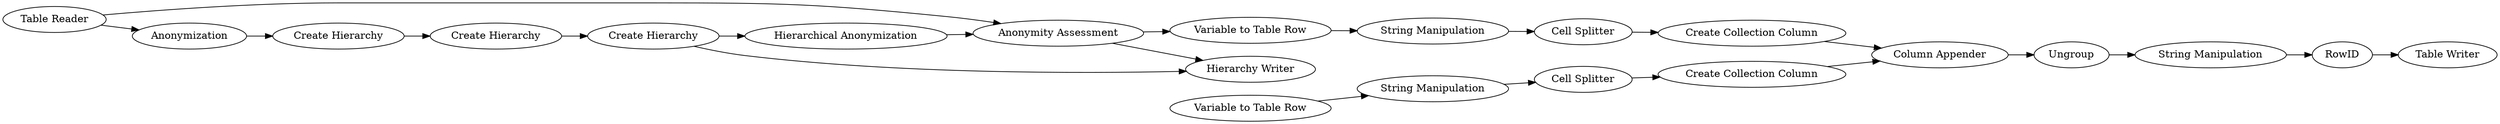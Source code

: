 digraph {
	"2248784537313074841_2451" [label="String Manipulation"]
	"2674019704618726555_2445" [label="Variable to Table Row"]
	"-6828529120281074811_484" [label="Create Hierarchy"]
	"-6828529120281074811_2530" [label="Hierarchical Anonymization"]
	"-6828529120281074811_2529" [label="Create Hierarchy"]
	"2248784537313074841_2449" [label="Cell Splitter"]
	"2674019704618726555_2446" [label=Ungroup]
	"-6828529120281074811_2531" [label="Anonymity Assessment"]
	"973481591085466691_2455" [label="Create Collection Column"]
	"-6828529120281074811_481" [label=Anonymization]
	"-6828529120281074811_2472" [label="Table Writer"]
	"-6828529120281074811_2523" [label="Create Hierarchy"]
	"-6828529120281074811_2535" [label="Hierarchy Writer"]
	"-6828529120281074811_2419" [label="Table Reader"]
	"2674019704618726555_2460" [label=RowID]
	"2674019704618726555_2459" [label="String Manipulation"]
	"973481591085466691_2452" [label="String Manipulation"]
	"973481591085466691_2454" [label="Cell Splitter"]
	"2674019704618726555_2456" [label="Column Appender"]
	"2248784537313074841_2453" [label="Create Collection Column"]
	"2674019704618726555_2450" [label="Variable to Table Row"]
	"-6828529120281074811_2530" -> "-6828529120281074811_2531"
	"2674019704618726555_2450" -> "973481591085466691_2452"
	"2674019704618726555_2445" -> "2248784537313074841_2451"
	"973481591085466691_2452" -> "973481591085466691_2454"
	"-6828529120281074811_484" -> "-6828529120281074811_2530"
	"2248784537313074841_2449" -> "2248784537313074841_2453"
	"-6828529120281074811_2523" -> "-6828529120281074811_2529"
	"2674019704618726555_2460" -> "-6828529120281074811_2472"
	"-6828529120281074811_481" -> "-6828529120281074811_2523"
	"-6828529120281074811_2531" -> "-6828529120281074811_2535"
	"2248784537313074841_2453" -> "2674019704618726555_2456"
	"-6828529120281074811_2419" -> "-6828529120281074811_2531"
	"-6828529120281074811_484" -> "-6828529120281074811_2535"
	"2674019704618726555_2459" -> "2674019704618726555_2460"
	"-6828529120281074811_2529" -> "-6828529120281074811_484"
	"2674019704618726555_2456" -> "2674019704618726555_2446"
	"-6828529120281074811_2419" -> "-6828529120281074811_481"
	"-6828529120281074811_2531" -> "2674019704618726555_2450"
	"2248784537313074841_2451" -> "2248784537313074841_2449"
	"973481591085466691_2454" -> "973481591085466691_2455"
	"2674019704618726555_2446" -> "2674019704618726555_2459"
	"973481591085466691_2455" -> "2674019704618726555_2456"
	rankdir=LR
}
